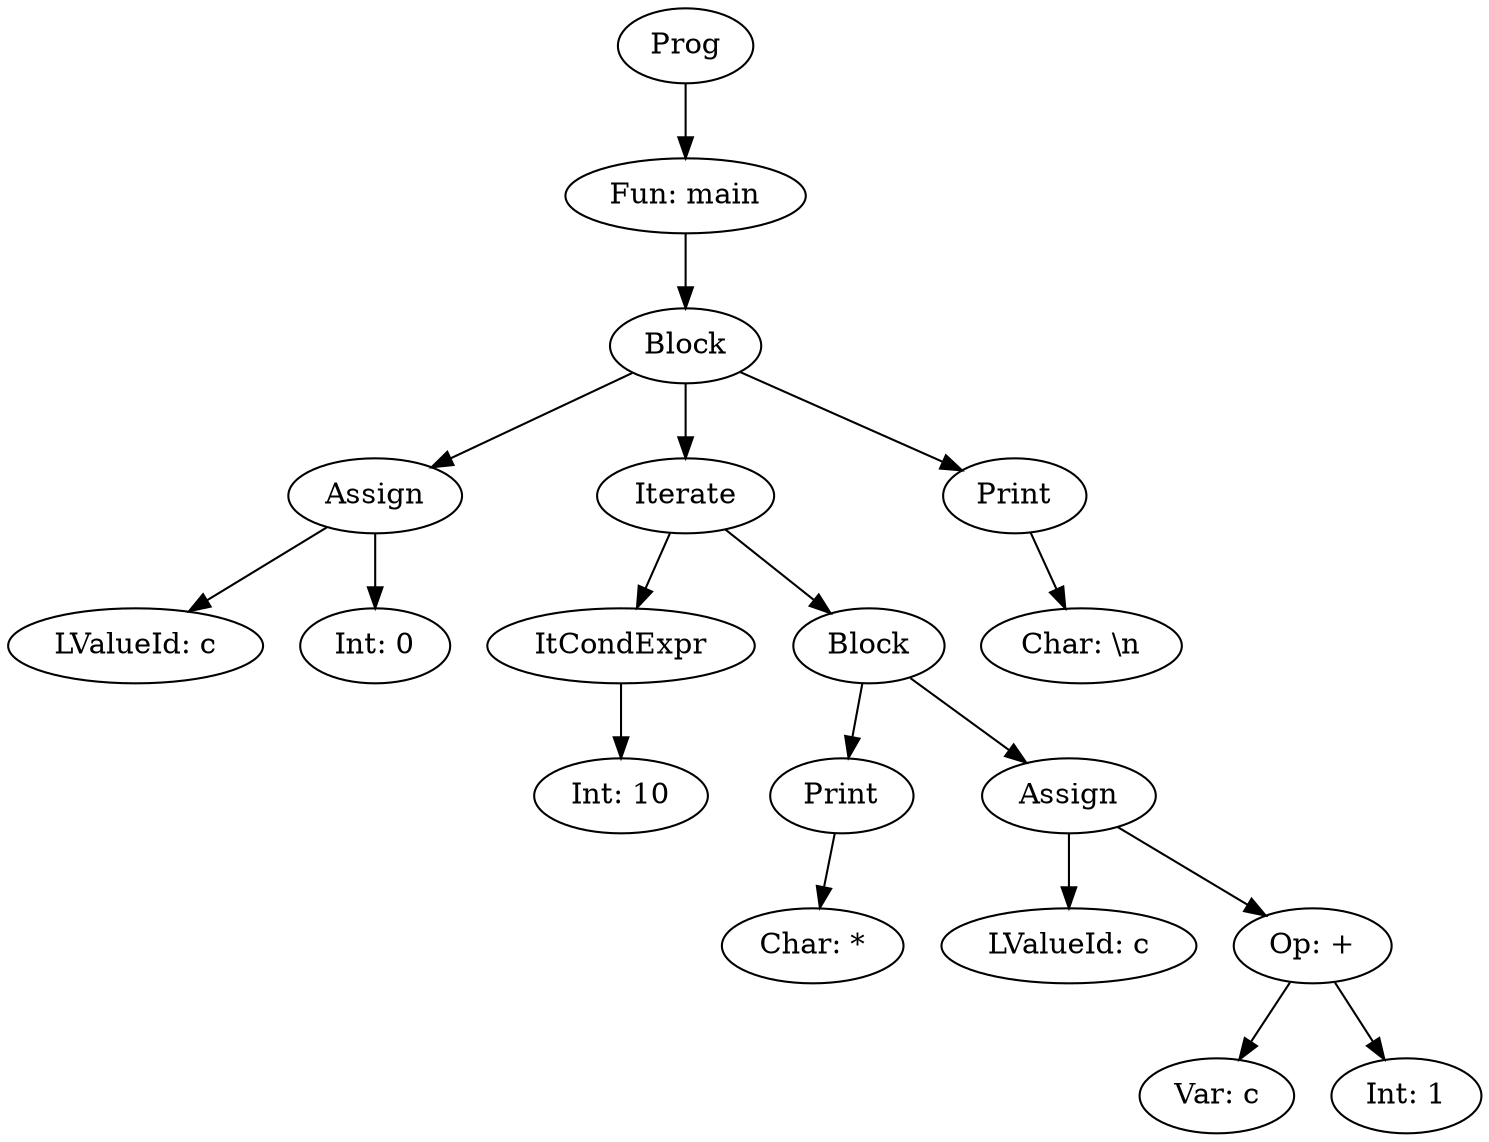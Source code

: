 digraph AST {
"Prog607635164" [label="Prog"];
"Fun1603195447" [label="Fun: main"];
"Prog607635164" -> "Fun1603195447";
"CmdBlock792791759" [label="Block"];
"Fun1603195447" -> "CmdBlock792791759";
"CmdAssign1191747167" [label="Assign"];
"CmdBlock792791759" -> "CmdAssign1191747167";
"LValueId1094834071" [label="LValueId: c"];
"CmdAssign1191747167" -> "LValueId1094834071";
"ExpInt1761061602" [label="Int: 0"];
"CmdAssign1191747167" -> "ExpInt1761061602";
"CmdIterate1330106945" [label="Iterate"];
"CmdBlock792791759" -> "CmdIterate1330106945";
"ItCondExpr1279149968" [label="ItCondExpr"];
"CmdIterate1330106945" -> "ItCondExpr1279149968";
"ExpInt59559151" [label="Int: 10"];
"ItCondExpr1279149968" -> "ExpInt59559151";
"CmdBlock1450821318" [label="Block"];
"CmdIterate1330106945" -> "CmdBlock1450821318";
"CmdPrint668849042" [label="Print"];
"CmdBlock1450821318" -> "CmdPrint668849042";
"ExpChar434176574" [label="Char: *"];
"CmdPrint668849042" -> "ExpChar434176574";
"CmdAssign2096057945" [label="Assign"];
"CmdBlock1450821318" -> "CmdAssign2096057945";
"LValueId1689843956" [label="LValueId: c"];
"CmdAssign2096057945" -> "LValueId1689843956";
"ExpBinOp766572210" [label="Op: +"];
"CmdAssign2096057945" -> "ExpBinOp766572210";
"ExpVar1020391880" [label="Var: c"];
"ExpBinOp766572210" -> "ExpVar1020391880";
"ExpInt977993101" [label="Int: 1"];
"ExpBinOp766572210" -> "ExpInt977993101";
"CmdPrint429313384" [label="Print"];
"CmdBlock792791759" -> "CmdPrint429313384";
"ExpChar859417998" [label="Char: \\n"];
"CmdPrint429313384" -> "ExpChar859417998";
}
